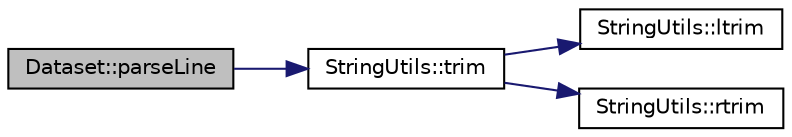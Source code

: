 digraph "Dataset::parseLine"
{
  edge [fontname="Helvetica",fontsize="10",labelfontname="Helvetica",labelfontsize="10"];
  node [fontname="Helvetica",fontsize="10",shape=record];
  rankdir="LR";
  Node1 [label="Dataset::parseLine",height=0.2,width=0.4,color="black", fillcolor="grey75", style="filled", fontcolor="black"];
  Node1 -> Node2 [color="midnightblue",fontsize="10",style="solid",fontname="Helvetica"];
  Node2 [label="StringUtils::trim",height=0.2,width=0.4,color="black", fillcolor="white", style="filled",URL="$class_string_utils.html#a119ae2c6b4dcb29f1e23b2268f242421"];
  Node2 -> Node3 [color="midnightblue",fontsize="10",style="solid",fontname="Helvetica"];
  Node3 [label="StringUtils::ltrim",height=0.2,width=0.4,color="black", fillcolor="white", style="filled",URL="$class_string_utils.html#abfb85838f51aaa6e7b6500a5c2383558"];
  Node2 -> Node4 [color="midnightblue",fontsize="10",style="solid",fontname="Helvetica"];
  Node4 [label="StringUtils::rtrim",height=0.2,width=0.4,color="black", fillcolor="white", style="filled",URL="$class_string_utils.html#ac42e16732ae5ce65599b1979ba4b0059"];
}
